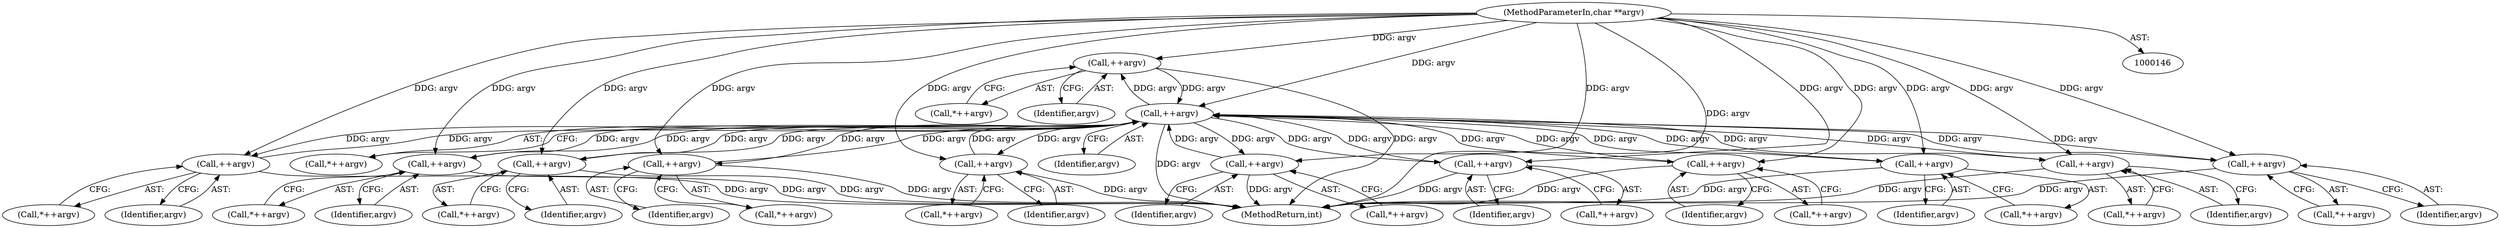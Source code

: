 digraph "0_Android_9d4853418ab2f754c2b63e091c29c5529b8b86ca_94@pointer" {
"1001151" [label="(Call,++argv)"];
"1000370" [label="(Call,++argv)"];
"1001061" [label="(Call,++argv)"];
"1000148" [label="(MethodParameterIn,char **argv)"];
"1001187" [label="(Call,++argv)"];
"1001037" [label="(Call,++argv)"];
"1001097" [label="(Call,++argv)"];
"1001115" [label="(Call,++argv)"];
"1001205" [label="(Call,++argv)"];
"1001151" [label="(Call,++argv)"];
"1001278" [label="(Call,++argv)"];
"1001223" [label="(Call,++argv)"];
"1001133" [label="(Call,++argv)"];
"1001169" [label="(Call,++argv)"];
"1001255" [label="(Call,++argv)"];
"1000369" [label="(Call,*++argv)"];
"1001036" [label="(Call,*++argv)"];
"1001115" [label="(Call,++argv)"];
"1000371" [label="(Identifier,argv)"];
"1001151" [label="(Call,++argv)"];
"1000370" [label="(Call,++argv)"];
"1001060" [label="(Call,*++argv)"];
"1001062" [label="(Identifier,argv)"];
"1001187" [label="(Call,++argv)"];
"1001254" [label="(Call,*++argv)"];
"1001206" [label="(Identifier,argv)"];
"1001224" [label="(Identifier,argv)"];
"1001169" [label="(Call,++argv)"];
"1001256" [label="(Identifier,argv)"];
"1001114" [label="(Call,*++argv)"];
"1001278" [label="(Call,++argv)"];
"1001277" [label="(Call,*++argv)"];
"1001152" [label="(Identifier,argv)"];
"1001133" [label="(Call,++argv)"];
"1001205" [label="(Call,++argv)"];
"1001279" [label="(Identifier,argv)"];
"1001037" [label="(Call,++argv)"];
"1001168" [label="(Call,*++argv)"];
"1001098" [label="(Identifier,argv)"];
"1001134" [label="(Identifier,argv)"];
"1001061" [label="(Call,++argv)"];
"1001150" [label="(Call,*++argv)"];
"1000148" [label="(MethodParameterIn,char **argv)"];
"1001222" [label="(Call,*++argv)"];
"1001186" [label="(Call,*++argv)"];
"1001096" [label="(Call,*++argv)"];
"1001255" [label="(Call,++argv)"];
"1001132" [label="(Call,*++argv)"];
"1001097" [label="(Call,++argv)"];
"1001038" [label="(Identifier,argv)"];
"1001204" [label="(Call,*++argv)"];
"1001188" [label="(Identifier,argv)"];
"1001116" [label="(Identifier,argv)"];
"1001841" [label="(MethodReturn,int)"];
"1001223" [label="(Call,++argv)"];
"1001170" [label="(Identifier,argv)"];
"1001151" -> "1001150"  [label="AST: "];
"1001151" -> "1001152"  [label="CFG: "];
"1001152" -> "1001151"  [label="AST: "];
"1001150" -> "1001151"  [label="CFG: "];
"1001151" -> "1001841"  [label="DDG: argv"];
"1001151" -> "1000370"  [label="DDG: argv"];
"1000370" -> "1001151"  [label="DDG: argv"];
"1000148" -> "1001151"  [label="DDG: argv"];
"1000370" -> "1000369"  [label="AST: "];
"1000370" -> "1000371"  [label="CFG: "];
"1000371" -> "1000370"  [label="AST: "];
"1000369" -> "1000370"  [label="CFG: "];
"1000370" -> "1001841"  [label="DDG: argv"];
"1001061" -> "1000370"  [label="DDG: argv"];
"1001187" -> "1000370"  [label="DDG: argv"];
"1001037" -> "1000370"  [label="DDG: argv"];
"1001097" -> "1000370"  [label="DDG: argv"];
"1001115" -> "1000370"  [label="DDG: argv"];
"1001205" -> "1000370"  [label="DDG: argv"];
"1001278" -> "1000370"  [label="DDG: argv"];
"1001223" -> "1000370"  [label="DDG: argv"];
"1001133" -> "1000370"  [label="DDG: argv"];
"1001169" -> "1000370"  [label="DDG: argv"];
"1001255" -> "1000370"  [label="DDG: argv"];
"1000148" -> "1000370"  [label="DDG: argv"];
"1000370" -> "1001037"  [label="DDG: argv"];
"1000370" -> "1001061"  [label="DDG: argv"];
"1000370" -> "1001097"  [label="DDG: argv"];
"1000370" -> "1001115"  [label="DDG: argv"];
"1000370" -> "1001133"  [label="DDG: argv"];
"1000370" -> "1001169"  [label="DDG: argv"];
"1000370" -> "1001187"  [label="DDG: argv"];
"1000370" -> "1001205"  [label="DDG: argv"];
"1000370" -> "1001223"  [label="DDG: argv"];
"1000370" -> "1001255"  [label="DDG: argv"];
"1000370" -> "1001278"  [label="DDG: argv"];
"1001061" -> "1001060"  [label="AST: "];
"1001061" -> "1001062"  [label="CFG: "];
"1001062" -> "1001061"  [label="AST: "];
"1001060" -> "1001061"  [label="CFG: "];
"1001061" -> "1001841"  [label="DDG: argv"];
"1000148" -> "1001061"  [label="DDG: argv"];
"1000148" -> "1000146"  [label="AST: "];
"1000148" -> "1001841"  [label="DDG: argv"];
"1000148" -> "1001037"  [label="DDG: argv"];
"1000148" -> "1001097"  [label="DDG: argv"];
"1000148" -> "1001115"  [label="DDG: argv"];
"1000148" -> "1001133"  [label="DDG: argv"];
"1000148" -> "1001169"  [label="DDG: argv"];
"1000148" -> "1001187"  [label="DDG: argv"];
"1000148" -> "1001205"  [label="DDG: argv"];
"1000148" -> "1001223"  [label="DDG: argv"];
"1000148" -> "1001255"  [label="DDG: argv"];
"1000148" -> "1001278"  [label="DDG: argv"];
"1001187" -> "1001186"  [label="AST: "];
"1001187" -> "1001188"  [label="CFG: "];
"1001188" -> "1001187"  [label="AST: "];
"1001186" -> "1001187"  [label="CFG: "];
"1001187" -> "1001841"  [label="DDG: argv"];
"1001037" -> "1001036"  [label="AST: "];
"1001037" -> "1001038"  [label="CFG: "];
"1001038" -> "1001037"  [label="AST: "];
"1001036" -> "1001037"  [label="CFG: "];
"1001037" -> "1001841"  [label="DDG: argv"];
"1001097" -> "1001096"  [label="AST: "];
"1001097" -> "1001098"  [label="CFG: "];
"1001098" -> "1001097"  [label="AST: "];
"1001096" -> "1001097"  [label="CFG: "];
"1001097" -> "1001841"  [label="DDG: argv"];
"1001115" -> "1001114"  [label="AST: "];
"1001115" -> "1001116"  [label="CFG: "];
"1001116" -> "1001115"  [label="AST: "];
"1001114" -> "1001115"  [label="CFG: "];
"1001115" -> "1001841"  [label="DDG: argv"];
"1001205" -> "1001204"  [label="AST: "];
"1001205" -> "1001206"  [label="CFG: "];
"1001206" -> "1001205"  [label="AST: "];
"1001204" -> "1001205"  [label="CFG: "];
"1001205" -> "1001841"  [label="DDG: argv"];
"1001278" -> "1001277"  [label="AST: "];
"1001278" -> "1001279"  [label="CFG: "];
"1001279" -> "1001278"  [label="AST: "];
"1001277" -> "1001278"  [label="CFG: "];
"1001278" -> "1001841"  [label="DDG: argv"];
"1001223" -> "1001222"  [label="AST: "];
"1001223" -> "1001224"  [label="CFG: "];
"1001224" -> "1001223"  [label="AST: "];
"1001222" -> "1001223"  [label="CFG: "];
"1001223" -> "1001841"  [label="DDG: argv"];
"1001133" -> "1001132"  [label="AST: "];
"1001133" -> "1001134"  [label="CFG: "];
"1001134" -> "1001133"  [label="AST: "];
"1001132" -> "1001133"  [label="CFG: "];
"1001133" -> "1001841"  [label="DDG: argv"];
"1001169" -> "1001168"  [label="AST: "];
"1001169" -> "1001170"  [label="CFG: "];
"1001170" -> "1001169"  [label="AST: "];
"1001168" -> "1001169"  [label="CFG: "];
"1001169" -> "1001841"  [label="DDG: argv"];
"1001255" -> "1001254"  [label="AST: "];
"1001255" -> "1001256"  [label="CFG: "];
"1001256" -> "1001255"  [label="AST: "];
"1001254" -> "1001255"  [label="CFG: "];
"1001255" -> "1001841"  [label="DDG: argv"];
}
